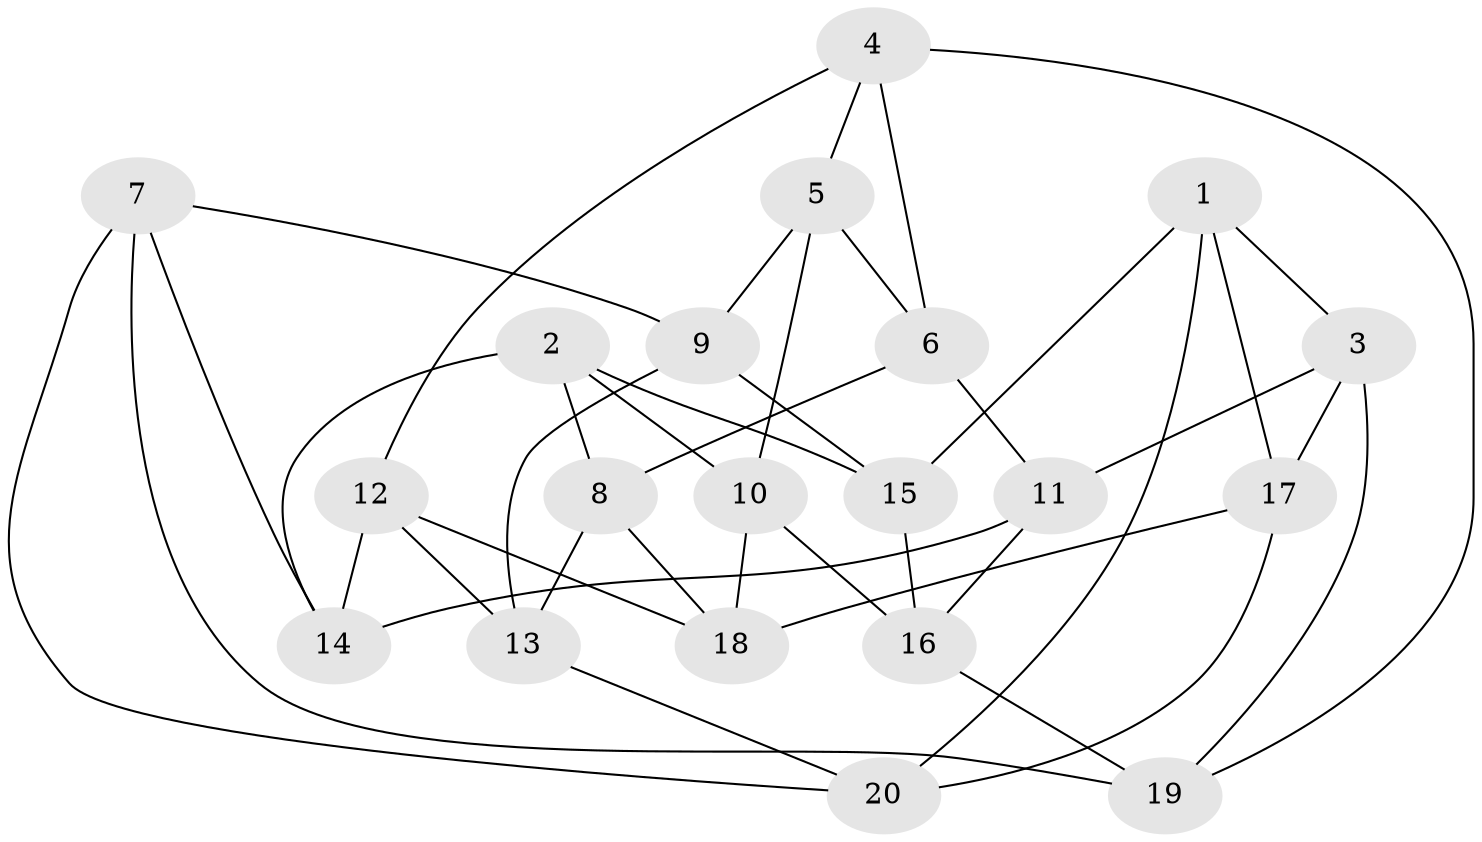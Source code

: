 // Generated by graph-tools (version 1.1) at 2025/46/02/15/25 05:46:28]
// undirected, 20 vertices, 40 edges
graph export_dot {
graph [start="1"]
  node [color=gray90,style=filled];
  1;
  2;
  3;
  4;
  5;
  6;
  7;
  8;
  9;
  10;
  11;
  12;
  13;
  14;
  15;
  16;
  17;
  18;
  19;
  20;
  1 -- 3;
  1 -- 15;
  1 -- 20;
  1 -- 17;
  2 -- 8;
  2 -- 15;
  2 -- 14;
  2 -- 10;
  3 -- 19;
  3 -- 11;
  3 -- 17;
  4 -- 5;
  4 -- 12;
  4 -- 6;
  4 -- 19;
  5 -- 9;
  5 -- 10;
  5 -- 6;
  6 -- 8;
  6 -- 11;
  7 -- 9;
  7 -- 19;
  7 -- 14;
  7 -- 20;
  8 -- 18;
  8 -- 13;
  9 -- 13;
  9 -- 15;
  10 -- 18;
  10 -- 16;
  11 -- 14;
  11 -- 16;
  12 -- 18;
  12 -- 13;
  12 -- 14;
  13 -- 20;
  15 -- 16;
  16 -- 19;
  17 -- 18;
  17 -- 20;
}
